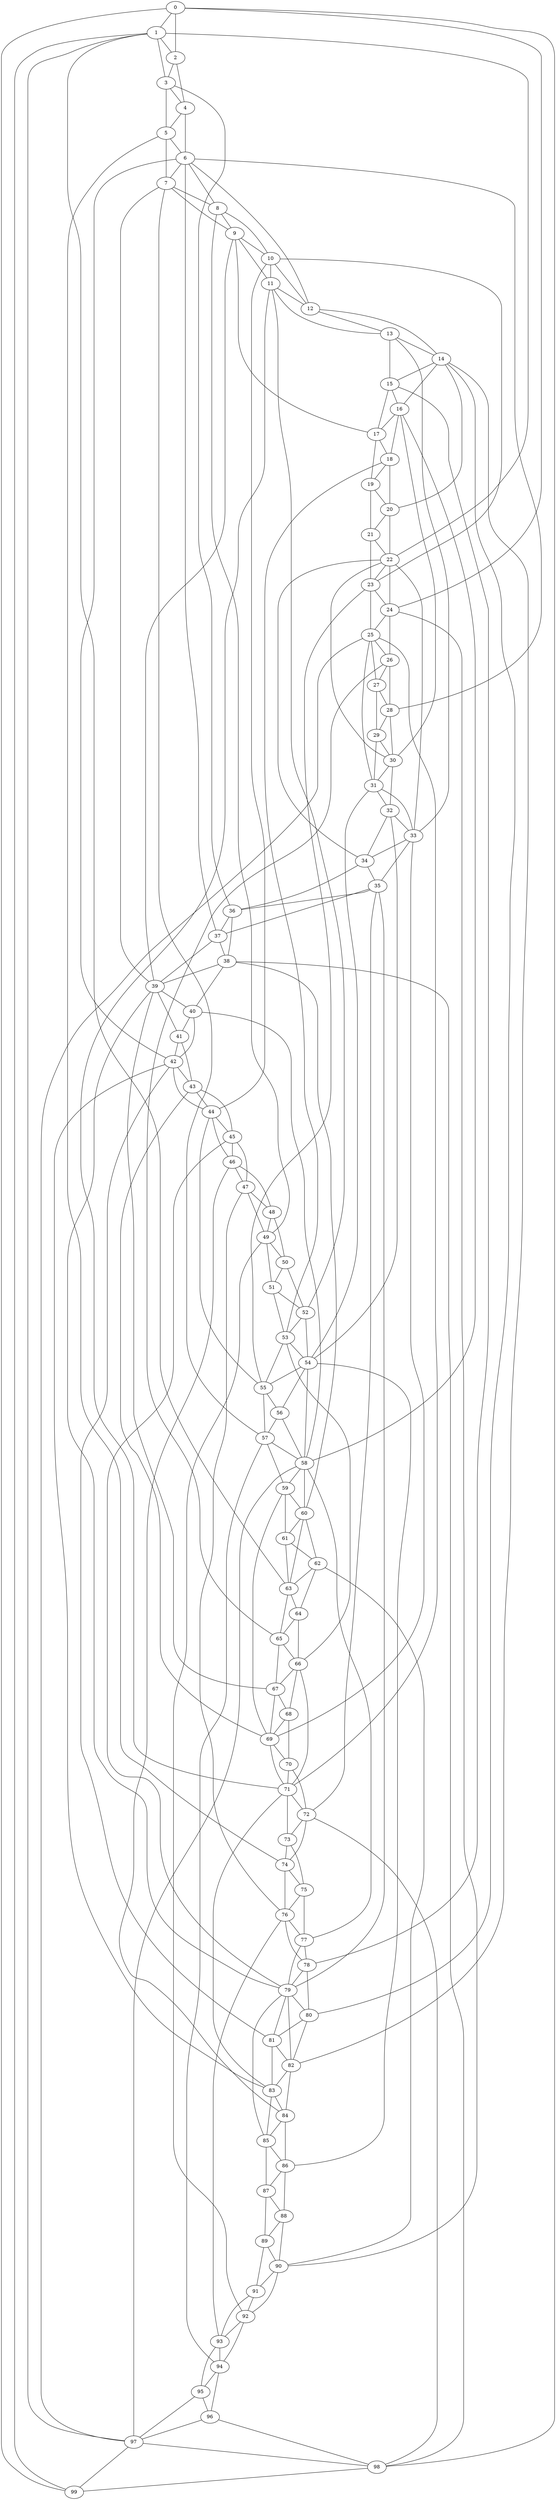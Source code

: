 graph g {0;1;2;3;4;5;6;7;8;9;10;11;12;13;14;15;16;17;18;19;20;21;22;23;24;25;26;27;28;29;30;31;32;33;34;35;36;37;38;39;40;41;42;43;44;45;46;47;48;49;50;51;52;53;54;55;56;57;58;59;60;61;62;63;64;65;66;67;68;69;70;71;72;73;74;75;76;77;78;79;80;81;82;83;84;85;86;87;88;89;90;91;92;93;94;95;96;97;98;99;0 -- 1;0 -- 2;0 -- 24;0 -- 98;0 -- 99;1 -- 2;1 -- 3;1 -- 22;1 -- 63;1 -- 97;1 -- 99;2 -- 3;2 -- 4;3 -- 4;3 -- 5;3 -- 36;4 -- 5;4 -- 6;5 -- 6;5 -- 7;5 -- 74;6 -- 7;6 -- 8;6 -- 12;6 -- 28;6 -- 37;6 -- 42;7 -- 8;7 -- 9;7 -- 39;7 -- 57;8 -- 9;8 -- 10;8 -- 49;9 -- 10;9 -- 11;9 -- 17;9 -- 39;10 -- 11;10 -- 12;10 -- 23;10 -- 44;11 -- 12;11 -- 13;11 -- 52;11 -- 71;12 -- 13;12 -- 14;13 -- 14;13 -- 15;13 -- 33;14 -- 15;14 -- 16;14 -- 20;14 -- 80;14 -- 82;15 -- 16;15 -- 17;15 -- 78;16 -- 17;16 -- 18;16 -- 30;16 -- 58;17 -- 18;17 -- 19;18 -- 19;18 -- 20;18 -- 53;19 -- 20;19 -- 21;20 -- 21;20 -- 22;21 -- 22;21 -- 23;22 -- 23;22 -- 24;22 -- 30;22 -- 33;22 -- 34;23 -- 24;23 -- 25;23 -- 55;24 -- 25;24 -- 26;24 -- 90;25 -- 26;25 -- 27;25 -- 31;25 -- 71;25 -- 97;26 -- 27;26 -- 28;26 -- 65;27 -- 28;27 -- 29;28 -- 29;28 -- 30;29 -- 30;29 -- 31;30 -- 31;30 -- 32;31 -- 32;31 -- 33;31 -- 54;32 -- 33;32 -- 34;32 -- 54;33 -- 34;33 -- 35;33 -- 69;34 -- 35;34 -- 36;35 -- 36;35 -- 37;35 -- 72;35 -- 79;36 -- 37;36 -- 38;37 -- 38;37 -- 39;38 -- 39;38 -- 40;38 -- 60;38 -- 98;39 -- 40;39 -- 41;39 -- 67;39 -- 79;40 -- 41;40 -- 42;40 -- 58;41 -- 42;41 -- 43;42 -- 43;42 -- 44;42 -- 81;42 -- 83;43 -- 44;43 -- 45;43 -- 69;44 -- 45;44 -- 46;44 -- 55;45 -- 46;45 -- 47;45 -- 79;46 -- 47;46 -- 48;46 -- 84;47 -- 48;47 -- 49;47 -- 76;48 -- 49;48 -- 50;49 -- 50;49 -- 51;49 -- 92;50 -- 51;50 -- 52;51 -- 52;51 -- 53;52 -- 53;52 -- 54;53 -- 54;53 -- 55;53 -- 66;54 -- 55;54 -- 56;54 -- 58;54 -- 86;55 -- 56;55 -- 57;56 -- 57;56 -- 58;57 -- 58;57 -- 59;57 -- 94;58 -- 59;58 -- 60;58 -- 77;58 -- 97;59 -- 60;59 -- 61;59 -- 69;60 -- 61;60 -- 62;60 -- 63;61 -- 62;61 -- 63;62 -- 63;62 -- 64;62 -- 90;63 -- 64;63 -- 65;64 -- 65;64 -- 66;65 -- 66;65 -- 67;66 -- 67;66 -- 68;66 -- 71;67 -- 68;67 -- 69;68 -- 69;68 -- 70;69 -- 70;69 -- 71;70 -- 71;70 -- 72;71 -- 72;71 -- 73;71 -- 83;72 -- 73;72 -- 74;72 -- 98;73 -- 74;73 -- 75;74 -- 75;74 -- 76;75 -- 76;75 -- 77;76 -- 77;76 -- 78;76 -- 93;77 -- 78;77 -- 79;78 -- 79;78 -- 80;79 -- 80;79 -- 81;79 -- 82;79 -- 85;80 -- 81;80 -- 82;81 -- 82;81 -- 83;82 -- 83;82 -- 84;83 -- 84;83 -- 85;84 -- 85;84 -- 86;85 -- 86;85 -- 87;86 -- 87;86 -- 88;87 -- 88;87 -- 89;88 -- 89;88 -- 90;89 -- 90;89 -- 91;90 -- 91;90 -- 92;91 -- 92;91 -- 93;92 -- 93;92 -- 94;93 -- 94;93 -- 95;94 -- 95;94 -- 96;95 -- 96;95 -- 97;96 -- 97;96 -- 98;97 -- 98;97 -- 99;98 -- 99;}